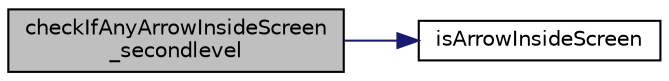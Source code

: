 digraph "checkIfAnyArrowInsideScreen_secondlevel"
{
  edge [fontname="Helvetica",fontsize="10",labelfontname="Helvetica",labelfontsize="10"];
  node [fontname="Helvetica",fontsize="10",shape=record];
  rankdir="LR";
  Node55 [label="checkIfAnyArrowInsideScreen\l_secondlevel",height=0.2,width=0.4,color="black", fillcolor="grey75", style="filled", fontcolor="black"];
  Node55 -> Node56 [color="midnightblue",fontsize="10",style="solid",fontname="Helvetica"];
  Node56 [label="isArrowInsideScreen",height=0.2,width=0.4,color="black", fillcolor="white", style="filled",URL="$group___arrow.html#gafaf2455e5e85af811af1c9f2560d88d9",tooltip="This functions tells us if the arrow is inside the screen or not. "];
}
